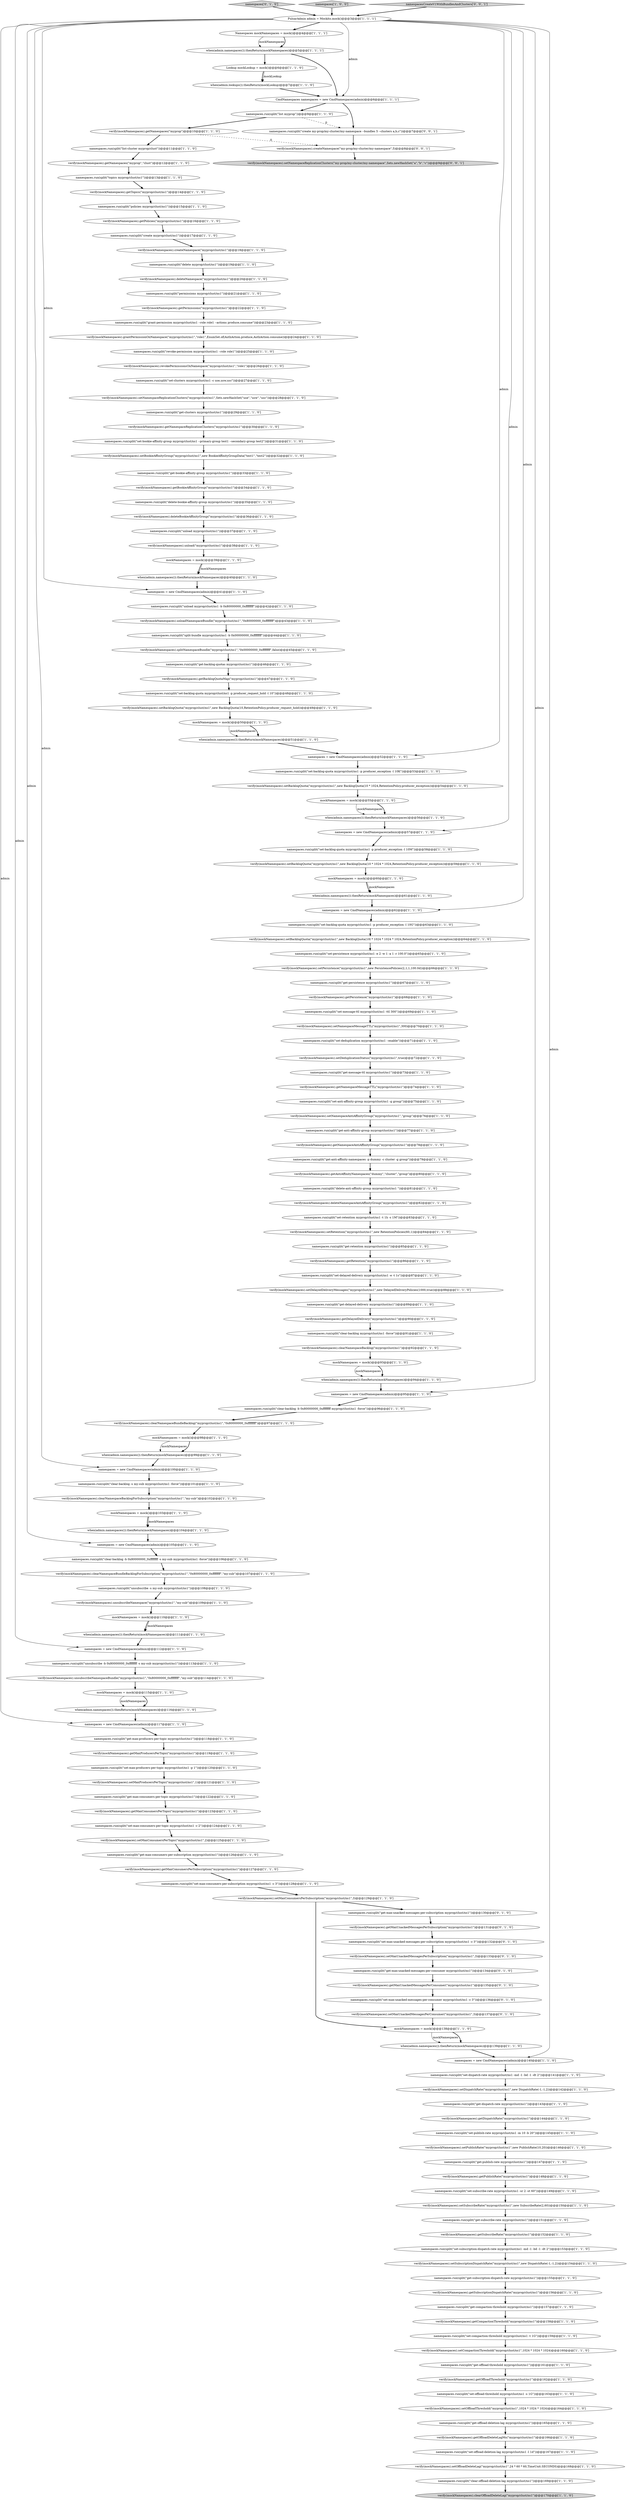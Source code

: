 digraph {
163 [style = filled, label = "namespaces.run(split(\"set-max-unacked-messages-per-subscription myprop/clust/ns1 -c 3\"))@@@132@@@['0', '1', '0']", fillcolor = white, shape = ellipse image = "AAA1AAABBB2BBB"];
0 [style = filled, label = "namespaces.run(split(\"list-cluster myprop/clust\"))@@@11@@@['1', '1', '0']", fillcolor = white, shape = ellipse image = "AAA0AAABBB1BBB"];
50 [style = filled, label = "namespaces.run(split(\"unload myprop/clust/ns1 -b 0x80000000_0xffffffff\"))@@@42@@@['1', '1', '0']", fillcolor = white, shape = ellipse image = "AAA0AAABBB1BBB"];
165 [style = filled, label = "namespaces['0', '1', '0']", fillcolor = lightgray, shape = diamond image = "AAA0AAABBB2BBB"];
173 [style = filled, label = "verify(mockNamespaces).createNamespace(\"my-prop/my-cluster/my-namespace\",5)@@@8@@@['0', '0', '1']", fillcolor = white, shape = ellipse image = "AAA0AAABBB3BBB"];
92 [style = filled, label = "verify(mockNamespaces).clearOffloadDeleteLag(\"myprop/clust/ns1\")@@@170@@@['1', '1', '0']", fillcolor = lightgray, shape = ellipse image = "AAA0AAABBB1BBB"];
9 [style = filled, label = "verify(mockNamespaces).unsubscribeNamespaceBundle(\"myprop/clust/ns1\",\"0x80000000_0xffffffff\",\"my-sub\")@@@114@@@['1', '1', '0']", fillcolor = white, shape = ellipse image = "AAA0AAABBB1BBB"];
27 [style = filled, label = "mockNamespaces = mock()@@@55@@@['1', '1', '0']", fillcolor = white, shape = ellipse image = "AAA0AAABBB1BBB"];
118 [style = filled, label = "verify(mockNamespaces).getSubscriptionDispatchRate(\"myprop/clust/ns1\")@@@156@@@['1', '1', '0']", fillcolor = white, shape = ellipse image = "AAA0AAABBB1BBB"];
21 [style = filled, label = "verify(mockNamespaces).getNamespaceReplicationClusters(\"myprop/clust/ns1\")@@@30@@@['1', '1', '0']", fillcolor = white, shape = ellipse image = "AAA0AAABBB1BBB"];
48 [style = filled, label = "namespaces.run(split(\"unsubscribe -s my-sub myprop/clust/ns1\"))@@@108@@@['1', '1', '0']", fillcolor = white, shape = ellipse image = "AAA0AAABBB1BBB"];
59 [style = filled, label = "verify(mockNamespaces).setNamespaceAntiAffinityGroup(\"myprop/clust/ns1\",\"group\")@@@76@@@['1', '1', '0']", fillcolor = white, shape = ellipse image = "AAA0AAABBB1BBB"];
70 [style = filled, label = "namespaces.run(split(\"delete myprop/clust/ns1\"))@@@19@@@['1', '1', '0']", fillcolor = white, shape = ellipse image = "AAA0AAABBB1BBB"];
152 [style = filled, label = "namespaces.run(split(\"set-persistence myprop/clust/ns1 -e 2 -w 1 -a 1 -r 100.0\"))@@@65@@@['1', '1', '0']", fillcolor = white, shape = ellipse image = "AAA0AAABBB1BBB"];
18 [style = filled, label = "namespaces.run(split(\"create myprop/clust/ns1\"))@@@17@@@['1', '1', '0']", fillcolor = white, shape = ellipse image = "AAA0AAABBB1BBB"];
5 [style = filled, label = "mockNamespaces = mock()@@@98@@@['1', '1', '0']", fillcolor = white, shape = ellipse image = "AAA0AAABBB1BBB"];
49 [style = filled, label = "namespaces.run(split(\"permissions myprop/clust/ns1\"))@@@21@@@['1', '1', '0']", fillcolor = white, shape = ellipse image = "AAA0AAABBB1BBB"];
145 [style = filled, label = "when(admin.lookups()).thenReturn(mockLookup)@@@7@@@['1', '1', '0']", fillcolor = white, shape = ellipse image = "AAA0AAABBB1BBB"];
13 [style = filled, label = "namespaces.run(split(\"set-retention myprop/clust/ns1 -t 1h -s 1M\"))@@@83@@@['1', '1', '0']", fillcolor = white, shape = ellipse image = "AAA0AAABBB1BBB"];
61 [style = filled, label = "verify(mockNamespaces).getDelayedDelivery(\"myprop/clust/ns1\")@@@90@@@['1', '1', '0']", fillcolor = white, shape = ellipse image = "AAA0AAABBB1BBB"];
123 [style = filled, label = "when(admin.namespaces()).thenReturn(mockNamespaces)@@@56@@@['1', '1', '0']", fillcolor = white, shape = ellipse image = "AAA0AAABBB1BBB"];
153 [style = filled, label = "verify(mockNamespaces).setDispatchRate(\"myprop/clust/ns1\",new DispatchRate(-1,-1,2))@@@142@@@['1', '1', '0']", fillcolor = white, shape = ellipse image = "AAA0AAABBB1BBB"];
138 [style = filled, label = "verify(mockNamespaces).getOffloadDeleteLagMs(\"myprop/clust/ns1\")@@@166@@@['1', '1', '0']", fillcolor = white, shape = ellipse image = "AAA0AAABBB1BBB"];
137 [style = filled, label = "verify(mockNamespaces).setSubscribeRate(\"myprop/clust/ns1\",new SubscribeRate(2,60))@@@150@@@['1', '1', '0']", fillcolor = white, shape = ellipse image = "AAA0AAABBB1BBB"];
78 [style = filled, label = "namespaces.run(split(\"get-retention myprop/clust/ns1\"))@@@85@@@['1', '1', '0']", fillcolor = white, shape = ellipse image = "AAA0AAABBB1BBB"];
51 [style = filled, label = "verify(mockNamespaces).setDelayedDeliveryMessages(\"myprop/clust/ns1\",new DelayedDeliveryPolicies(1000,true))@@@88@@@['1', '1', '0']", fillcolor = white, shape = ellipse image = "AAA0AAABBB1BBB"];
30 [style = filled, label = "mockNamespaces = mock()@@@115@@@['1', '1', '0']", fillcolor = white, shape = ellipse image = "AAA0AAABBB1BBB"];
76 [style = filled, label = "namespaces.run(split(\"clear-offload-deletion-lag myprop/clust/ns1\"))@@@169@@@['1', '1', '0']", fillcolor = white, shape = ellipse image = "AAA0AAABBB1BBB"];
63 [style = filled, label = "verify(mockNamespaces).setPublishRate(\"myprop/clust/ns1\",new PublishRate(10,20))@@@146@@@['1', '1', '0']", fillcolor = white, shape = ellipse image = "AAA0AAABBB1BBB"];
25 [style = filled, label = "verify(mockNamespaces).getAntiAffinityNamespaces(\"dummy\",\"cluster\",\"group\")@@@80@@@['1', '1', '0']", fillcolor = white, shape = ellipse image = "AAA0AAABBB1BBB"];
12 [style = filled, label = "verify(mockNamespaces).getNamespaces(\"myprop\",\"clust\")@@@12@@@['1', '1', '0']", fillcolor = white, shape = ellipse image = "AAA0AAABBB1BBB"];
34 [style = filled, label = "mockNamespaces = mock()@@@110@@@['1', '1', '0']", fillcolor = white, shape = ellipse image = "AAA0AAABBB1BBB"];
7 [style = filled, label = "mockNamespaces = mock()@@@60@@@['1', '1', '0']", fillcolor = white, shape = ellipse image = "AAA0AAABBB1BBB"];
167 [style = filled, label = "verify(mockNamespaces).setMaxUnackedMessagesPerConsumer(\"myprop/clust/ns1\",3)@@@137@@@['0', '1', '0']", fillcolor = white, shape = ellipse image = "AAA1AAABBB2BBB"];
38 [style = filled, label = "mockNamespaces = mock()@@@39@@@['1', '1', '0']", fillcolor = white, shape = ellipse image = "AAA0AAABBB1BBB"];
15 [style = filled, label = "namespaces.run(split(\"set-backlog-quota myprop/clust/ns1 -p producer_exception -l 10K\"))@@@53@@@['1', '1', '0']", fillcolor = white, shape = ellipse image = "AAA0AAABBB1BBB"];
40 [style = filled, label = "namespaces.run(split(\"set-compaction-threshold myprop/clust/ns1 -t 1G\"))@@@159@@@['1', '1', '0']", fillcolor = white, shape = ellipse image = "AAA0AAABBB1BBB"];
158 [style = filled, label = "namespaces.run(split(\"get-subscription-dispatch-rate myprop/clust/ns1\"))@@@155@@@['1', '1', '0']", fillcolor = white, shape = ellipse image = "AAA0AAABBB1BBB"];
121 [style = filled, label = "namespaces.run(split(\"grant-permission myprop/clust/ns1 --role role1 --actions produce,consume\"))@@@23@@@['1', '1', '0']", fillcolor = white, shape = ellipse image = "AAA0AAABBB1BBB"];
31 [style = filled, label = "verify(mockNamespaces).createNamespace(\"myprop/clust/ns1\")@@@18@@@['1', '1', '0']", fillcolor = white, shape = ellipse image = "AAA0AAABBB1BBB"];
132 [style = filled, label = "namespaces.run(split(\"get-compaction-threshold myprop/clust/ns1\"))@@@157@@@['1', '1', '0']", fillcolor = white, shape = ellipse image = "AAA0AAABBB1BBB"];
151 [style = filled, label = "namespaces.run(split(\"split-bundle myprop/clust/ns1 -b 0x00000000_0xffffffff\"))@@@44@@@['1', '1', '0']", fillcolor = white, shape = ellipse image = "AAA0AAABBB1BBB"];
94 [style = filled, label = "verify(mockNamespaces).grantPermissionOnNamespace(\"myprop/clust/ns1\",\"role1\",EnumSet.of(AuthAction.produce,AuthAction.consume))@@@24@@@['1', '1', '0']", fillcolor = white, shape = ellipse image = "AAA0AAABBB1BBB"];
111 [style = filled, label = "namespaces.run(split(\"get-clusters myprop/clust/ns1\"))@@@29@@@['1', '1', '0']", fillcolor = white, shape = ellipse image = "AAA0AAABBB1BBB"];
88 [style = filled, label = "namespaces.run(split(\"revoke-permission myprop/clust/ns1 --role role1\"))@@@25@@@['1', '1', '0']", fillcolor = white, shape = ellipse image = "AAA0AAABBB1BBB"];
55 [style = filled, label = "namespaces = new CmdNamespaces(admin)@@@100@@@['1', '1', '0']", fillcolor = white, shape = ellipse image = "AAA0AAABBB1BBB"];
65 [style = filled, label = "namespaces = new CmdNamespaces(admin)@@@117@@@['1', '1', '0']", fillcolor = white, shape = ellipse image = "AAA0AAABBB1BBB"];
89 [style = filled, label = "verify(mockNamespaces).setMaxProducersPerTopic(\"myprop/clust/ns1\",1)@@@121@@@['1', '1', '0']", fillcolor = white, shape = ellipse image = "AAA0AAABBB1BBB"];
160 [style = filled, label = "verify(mockNamespaces).getNamespaces(\"myprop\")@@@10@@@['1', '1', '0']", fillcolor = white, shape = ellipse image = "AAA0AAABBB1BBB"];
36 [style = filled, label = "mockNamespaces = mock()@@@50@@@['1', '1', '0']", fillcolor = white, shape = ellipse image = "AAA0AAABBB1BBB"];
68 [style = filled, label = "verify(mockNamespaces).clearNamespaceBacklogForSubscription(\"myprop/clust/ns1\",\"my-sub\")@@@102@@@['1', '1', '0']", fillcolor = white, shape = ellipse image = "AAA0AAABBB1BBB"];
3 [style = filled, label = "namespaces.run(split(\"set-max-consumers-per-topic myprop/clust/ns1 -c 2\"))@@@124@@@['1', '1', '0']", fillcolor = white, shape = ellipse image = "AAA0AAABBB1BBB"];
110 [style = filled, label = "namespaces.run(split(\"get-subscribe-rate myprop/clust/ns1\"))@@@151@@@['1', '1', '0']", fillcolor = white, shape = ellipse image = "AAA0AAABBB1BBB"];
42 [style = filled, label = "PulsarAdmin admin = Mockito.mock()@@@3@@@['1', '1', '1']", fillcolor = white, shape = ellipse image = "AAA0AAABBB1BBB"];
47 [style = filled, label = "namespaces.run(split(\"get-delayed-delivery myprop/clust/ns1\"))@@@89@@@['1', '1', '0']", fillcolor = white, shape = ellipse image = "AAA0AAABBB1BBB"];
82 [style = filled, label = "verify(mockNamespaces).setBacklogQuota(\"myprop/clust/ns1\",new BacklogQuota(10 * 1024 * 1024,RetentionPolicy.producer_exception))@@@59@@@['1', '1', '0']", fillcolor = white, shape = ellipse image = "AAA0AAABBB1BBB"];
135 [style = filled, label = "namespaces.run(split(\"get-max-producers-per-topic myprop/clust/ns1\"))@@@118@@@['1', '1', '0']", fillcolor = white, shape = ellipse image = "AAA0AAABBB1BBB"];
14 [style = filled, label = "namespaces.run(split(\"set-delayed-delivery myprop/clust/ns1 -e -t 1s\"))@@@87@@@['1', '1', '0']", fillcolor = white, shape = ellipse image = "AAA0AAABBB1BBB"];
98 [style = filled, label = "verify(mockNamespaces).clearNamespaceBacklog(\"myprop/clust/ns1\")@@@92@@@['1', '1', '0']", fillcolor = white, shape = ellipse image = "AAA0AAABBB1BBB"];
112 [style = filled, label = "namespaces.run(split(\"set-subscription-dispatch-rate myprop/clust/ns1 -md -1 -bd -1 -dt 2\"))@@@153@@@['1', '1', '0']", fillcolor = white, shape = ellipse image = "AAA0AAABBB1BBB"];
97 [style = filled, label = "verify(mockNamespaces).setMaxConsumersPerSubscription(\"myprop/clust/ns1\",3)@@@129@@@['1', '1', '0']", fillcolor = white, shape = ellipse image = "AAA0AAABBB1BBB"];
20 [style = filled, label = "when(admin.namespaces()).thenReturn(mockNamespaces)@@@116@@@['1', '1', '0']", fillcolor = white, shape = ellipse image = "AAA0AAABBB1BBB"];
57 [style = filled, label = "verify(mockNamespaces).getNamespaceMessageTTL(\"myprop/clust/ns1\")@@@74@@@['1', '1', '0']", fillcolor = white, shape = ellipse image = "AAA0AAABBB1BBB"];
105 [style = filled, label = "when(admin.namespaces()).thenReturn(mockNamespaces)@@@104@@@['1', '1', '0']", fillcolor = white, shape = ellipse image = "AAA0AAABBB1BBB"];
171 [style = filled, label = "namespaces.run(split(\"create my-prop/my-cluster/my-namespace --bundles 5 --clusters a,b,c\"))@@@7@@@['0', '0', '1']", fillcolor = white, shape = ellipse image = "AAA0AAABBB3BBB"];
46 [style = filled, label = "mockNamespaces = mock()@@@103@@@['1', '1', '0']", fillcolor = white, shape = ellipse image = "AAA0AAABBB1BBB"];
125 [style = filled, label = "mockNamespaces = mock()@@@138@@@['1', '1', '0']", fillcolor = white, shape = ellipse image = "AAA0AAABBB1BBB"];
103 [style = filled, label = "namespaces = new CmdNamespaces(admin)@@@95@@@['1', '1', '0']", fillcolor = white, shape = ellipse image = "AAA0AAABBB1BBB"];
139 [style = filled, label = "namespaces.run(split(\"get-publish-rate myprop/clust/ns1\"))@@@147@@@['1', '1', '0']", fillcolor = white, shape = ellipse image = "AAA0AAABBB1BBB"];
96 [style = filled, label = "verify(mockNamespaces).setOffloadThreshold(\"myprop/clust/ns1\",1024 * 1024 * 1024)@@@164@@@['1', '1', '0']", fillcolor = white, shape = ellipse image = "AAA0AAABBB1BBB"];
104 [style = filled, label = "verify(mockNamespaces).getPublishRate(\"myprop/clust/ns1\")@@@148@@@['1', '1', '0']", fillcolor = white, shape = ellipse image = "AAA0AAABBB1BBB"];
127 [style = filled, label = "CmdNamespaces namespaces = new CmdNamespaces(admin)@@@6@@@['1', '1', '1']", fillcolor = white, shape = ellipse image = "AAA0AAABBB1BBB"];
164 [style = filled, label = "verify(mockNamespaces).getMaxUnackedMessagesPerSubscription(\"myprop/clust/ns1\")@@@131@@@['0', '1', '0']", fillcolor = white, shape = ellipse image = "AAA1AAABBB2BBB"];
17 [style = filled, label = "namespaces.run(split(\"get-dispatch-rate myprop/clust/ns1\"))@@@143@@@['1', '1', '0']", fillcolor = white, shape = ellipse image = "AAA0AAABBB1BBB"];
19 [style = filled, label = "Lookup mockLookup = mock()@@@6@@@['1', '1', '0']", fillcolor = white, shape = ellipse image = "AAA0AAABBB1BBB"];
84 [style = filled, label = "namespaces.run(split(\"set-backlog-quota myprop/clust/ns1 -p producer_exception -l 10G\"))@@@63@@@['1', '1', '0']", fillcolor = white, shape = ellipse image = "AAA0AAABBB1BBB"];
86 [style = filled, label = "when(admin.namespaces()).thenReturn(mockNamespaces)@@@94@@@['1', '1', '0']", fillcolor = white, shape = ellipse image = "AAA0AAABBB1BBB"];
106 [style = filled, label = "verify(mockNamespaces).getNamespaceAntiAffinityGroup(\"myprop/clust/ns1\")@@@78@@@['1', '1', '0']", fillcolor = white, shape = ellipse image = "AAA0AAABBB1BBB"];
113 [style = filled, label = "namespaces.run(split(\"get-persistence myprop/clust/ns1\"))@@@67@@@['1', '1', '0']", fillcolor = white, shape = ellipse image = "AAA0AAABBB1BBB"];
87 [style = filled, label = "namespaces.run(split(\"get-bookie-affinity-group myprop/clust/ns1\"))@@@33@@@['1', '1', '0']", fillcolor = white, shape = ellipse image = "AAA0AAABBB1BBB"];
119 [style = filled, label = "namespaces.run(split(\"get-message-ttl myprop/clust/ns1\"))@@@73@@@['1', '1', '0']", fillcolor = white, shape = ellipse image = "AAA0AAABBB1BBB"];
69 [style = filled, label = "namespaces.run(split(\"set-max-producers-per-topic myprop/clust/ns1 -p 1\"))@@@120@@@['1', '1', '0']", fillcolor = white, shape = ellipse image = "AAA0AAABBB1BBB"];
85 [style = filled, label = "namespaces.run(split(\"set-offload-threshold myprop/clust/ns1 -s 1G\"))@@@163@@@['1', '1', '0']", fillcolor = white, shape = ellipse image = "AAA0AAABBB1BBB"];
52 [style = filled, label = "namespaces = new CmdNamespaces(admin)@@@52@@@['1', '1', '0']", fillcolor = white, shape = ellipse image = "AAA0AAABBB1BBB"];
53 [style = filled, label = "verify(mockNamespaces).deleteNamespaceAntiAffinityGroup(\"myprop/clust/ns1\")@@@82@@@['1', '1', '0']", fillcolor = white, shape = ellipse image = "AAA0AAABBB1BBB"];
64 [style = filled, label = "verify(mockNamespaces).getTopics(\"myprop/clust/ns1\")@@@14@@@['1', '1', '0']", fillcolor = white, shape = ellipse image = "AAA0AAABBB1BBB"];
74 [style = filled, label = "verify(mockNamespaces).getBookieAffinityGroup(\"myprop/clust/ns1\")@@@34@@@['1', '1', '0']", fillcolor = white, shape = ellipse image = "AAA0AAABBB1BBB"];
79 [style = filled, label = "namespaces = new CmdNamespaces(admin)@@@62@@@['1', '1', '0']", fillcolor = white, shape = ellipse image = "AAA0AAABBB1BBB"];
39 [style = filled, label = "verify(mockNamespaces).clearNamespaceBundleBacklogForSubscription(\"myprop/clust/ns1\",\"0x80000000_0xffffffff\",\"my-sub\")@@@107@@@['1', '1', '0']", fillcolor = white, shape = ellipse image = "AAA0AAABBB1BBB"];
77 [style = filled, label = "namespaces['1', '0', '0']", fillcolor = lightgray, shape = diamond image = "AAA0AAABBB1BBB"];
2 [style = filled, label = "namespaces.run(split(\"set-deduplication myprop/clust/ns1 --enable\"))@@@71@@@['1', '1', '0']", fillcolor = white, shape = ellipse image = "AAA0AAABBB1BBB"];
133 [style = filled, label = "namespaces = new CmdNamespaces(admin)@@@105@@@['1', '1', '0']", fillcolor = white, shape = ellipse image = "AAA0AAABBB1BBB"];
67 [style = filled, label = "namespaces.run(split(\"get-backlog-quotas myprop/clust/ns1\"))@@@46@@@['1', '1', '0']", fillcolor = white, shape = ellipse image = "AAA0AAABBB1BBB"];
109 [style = filled, label = "namespaces.run(split(\"unload myprop/clust/ns1\"))@@@37@@@['1', '1', '0']", fillcolor = white, shape = ellipse image = "AAA0AAABBB1BBB"];
156 [style = filled, label = "verify(mockNamespaces).setDeduplicationStatus(\"myprop/clust/ns1\",true)@@@72@@@['1', '1', '0']", fillcolor = white, shape = ellipse image = "AAA0AAABBB1BBB"];
136 [style = filled, label = "namespaces.run(split(\"clear-backlog -b 0x80000000_0xffffffff -s my-sub myprop/clust/ns1 -force\"))@@@106@@@['1', '1', '0']", fillcolor = white, shape = ellipse image = "AAA0AAABBB1BBB"];
91 [style = filled, label = "verify(mockNamespaces).unsubscribeNamespace(\"myprop/clust/ns1\",\"my-sub\")@@@109@@@['1', '1', '0']", fillcolor = white, shape = ellipse image = "AAA0AAABBB1BBB"];
75 [style = filled, label = "mockNamespaces = mock()@@@93@@@['1', '1', '0']", fillcolor = white, shape = ellipse image = "AAA0AAABBB1BBB"];
83 [style = filled, label = "when(admin.namespaces()).thenReturn(mockNamespaces)@@@40@@@['1', '1', '0']", fillcolor = white, shape = ellipse image = "AAA0AAABBB1BBB"];
23 [style = filled, label = "when(admin.namespaces()).thenReturn(mockNamespaces)@@@111@@@['1', '1', '0']", fillcolor = white, shape = ellipse image = "AAA0AAABBB1BBB"];
16 [style = filled, label = "verify(mockNamespaces).getPersistence(\"myprop/clust/ns1\")@@@68@@@['1', '1', '0']", fillcolor = white, shape = ellipse image = "AAA0AAABBB1BBB"];
124 [style = filled, label = "namespaces.run(split(\"get-max-consumers-per-topic myprop/clust/ns1\"))@@@122@@@['1', '1', '0']", fillcolor = white, shape = ellipse image = "AAA0AAABBB1BBB"];
157 [style = filled, label = "verify(mockNamespaces).getRetention(\"myprop/clust/ns1\")@@@86@@@['1', '1', '0']", fillcolor = white, shape = ellipse image = "AAA0AAABBB1BBB"];
130 [style = filled, label = "verify(mockNamespaces).getMaxConsumersPerSubscription(\"myprop/clust/ns1\")@@@127@@@['1', '1', '0']", fillcolor = white, shape = ellipse image = "AAA0AAABBB1BBB"];
93 [style = filled, label = "verify(mockNamespaces).setRetention(\"myprop/clust/ns1\",new RetentionPolicies(60,1))@@@84@@@['1', '1', '0']", fillcolor = white, shape = ellipse image = "AAA0AAABBB1BBB"];
148 [style = filled, label = "namespaces.run(split(\"unsubscribe -b 0x80000000_0xffffffff -s my-sub myprop/clust/ns1\"))@@@113@@@['1', '1', '0']", fillcolor = white, shape = ellipse image = "AAA0AAABBB1BBB"];
32 [style = filled, label = "when(admin.namespaces()).thenReturn(mockNamespaces)@@@139@@@['1', '1', '0']", fillcolor = white, shape = ellipse image = "AAA0AAABBB1BBB"];
99 [style = filled, label = "verify(mockNamespaces).setCompactionThreshold(\"myprop/clust/ns1\",1024 * 1024 * 1024)@@@160@@@['1', '1', '0']", fillcolor = white, shape = ellipse image = "AAA0AAABBB1BBB"];
37 [style = filled, label = "namespaces.run(split(\"set-anti-affinity-group myprop/clust/ns1 -g group\"))@@@75@@@['1', '1', '0']", fillcolor = white, shape = ellipse image = "AAA0AAABBB1BBB"];
29 [style = filled, label = "verify(mockNamespaces).getCompactionThreshold(\"myprop/clust/ns1\")@@@158@@@['1', '1', '0']", fillcolor = white, shape = ellipse image = "AAA0AAABBB1BBB"];
115 [style = filled, label = "namespaces.run(split(\"delete-bookie-affinity-group myprop/clust/ns1\"))@@@35@@@['1', '1', '0']", fillcolor = white, shape = ellipse image = "AAA0AAABBB1BBB"];
80 [style = filled, label = "when(admin.namespaces()).thenReturn(mockNamespaces)@@@61@@@['1', '1', '0']", fillcolor = white, shape = ellipse image = "AAA0AAABBB1BBB"];
102 [style = filled, label = "namespaces.run(split(\"set-bookie-affinity-group myprop/clust/ns1 --primary-group test1 --secondary-group test2\"))@@@31@@@['1', '1', '0']", fillcolor = white, shape = ellipse image = "AAA0AAABBB1BBB"];
146 [style = filled, label = "namespaces.run(split(\"set-backlog-quota myprop/clust/ns1 -p producer_request_hold -l 10\"))@@@48@@@['1', '1', '0']", fillcolor = white, shape = ellipse image = "AAA0AAABBB1BBB"];
54 [style = filled, label = "when(admin.namespaces()).thenReturn(mockNamespaces)@@@5@@@['1', '1', '1']", fillcolor = white, shape = ellipse image = "AAA0AAABBB1BBB"];
116 [style = filled, label = "verify(mockNamespaces).deleteBookieAffinityGroup(\"myprop/clust/ns1\")@@@36@@@['1', '1', '0']", fillcolor = white, shape = ellipse image = "AAA0AAABBB1BBB"];
56 [style = filled, label = "verify(mockNamespaces).setBacklogQuota(\"myprop/clust/ns1\",new BacklogQuota(10,RetentionPolicy.producer_request_hold))@@@49@@@['1', '1', '0']", fillcolor = white, shape = ellipse image = "AAA0AAABBB1BBB"];
129 [style = filled, label = "namespaces.run(split(\"clear-backlog -s my-sub myprop/clust/ns1 -force\"))@@@101@@@['1', '1', '0']", fillcolor = white, shape = ellipse image = "AAA0AAABBB1BBB"];
143 [style = filled, label = "verify(mockNamespaces).setNamespaceReplicationClusters(\"myprop/clust/ns1\",Sets.newHashSet(\"use\",\"usw\",\"usc\"))@@@28@@@['1', '1', '0']", fillcolor = white, shape = ellipse image = "AAA0AAABBB1BBB"];
126 [style = filled, label = "Namespaces mockNamespaces = mock()@@@4@@@['1', '1', '1']", fillcolor = white, shape = ellipse image = "AAA0AAABBB1BBB"];
128 [style = filled, label = "namespaces.run(split(\"clear-backlog myprop/clust/ns1 -force\"))@@@91@@@['1', '1', '0']", fillcolor = white, shape = ellipse image = "AAA0AAABBB1BBB"];
172 [style = filled, label = "namespacesCreateV1WithBundlesAndClusters['0', '0', '1']", fillcolor = lightgray, shape = diamond image = "AAA0AAABBB3BBB"];
33 [style = filled, label = "namespaces = new CmdNamespaces(admin)@@@140@@@['1', '1', '0']", fillcolor = white, shape = ellipse image = "AAA0AAABBB1BBB"];
131 [style = filled, label = "namespaces.run(split(\"get-anti-affinity-group myprop/clust/ns1\"))@@@77@@@['1', '1', '0']", fillcolor = white, shape = ellipse image = "AAA0AAABBB1BBB"];
142 [style = filled, label = "namespaces.run(split(\"policies myprop/clust/ns1\"))@@@15@@@['1', '1', '0']", fillcolor = white, shape = ellipse image = "AAA0AAABBB1BBB"];
162 [style = filled, label = "verify(mockNamespaces).getMaxUnackedMessagesPerConsumer(\"myprop/clust/ns1\")@@@135@@@['0', '1', '0']", fillcolor = white, shape = ellipse image = "AAA1AAABBB2BBB"];
166 [style = filled, label = "verify(mockNamespaces).setMaxUnackedMessagesPerSubscription(\"myprop/clust/ns1\",3)@@@133@@@['0', '1', '0']", fillcolor = white, shape = ellipse image = "AAA1AAABBB2BBB"];
22 [style = filled, label = "verify(mockNamespaces).getDispatchRate(\"myprop/clust/ns1\")@@@144@@@['1', '1', '0']", fillcolor = white, shape = ellipse image = "AAA0AAABBB1BBB"];
41 [style = filled, label = "verify(mockNamespaces).setPersistence(\"myprop/clust/ns1\",new PersistencePolicies(2,1,1,100.0d))@@@66@@@['1', '1', '0']", fillcolor = white, shape = ellipse image = "AAA0AAABBB1BBB"];
1 [style = filled, label = "verify(mockNamespaces).getSubscribeRate(\"myprop/clust/ns1\")@@@152@@@['1', '1', '0']", fillcolor = white, shape = ellipse image = "AAA0AAABBB1BBB"];
107 [style = filled, label = "verify(mockNamespaces).getPermissions(\"myprop/clust/ns1\")@@@22@@@['1', '1', '0']", fillcolor = white, shape = ellipse image = "AAA0AAABBB1BBB"];
11 [style = filled, label = "namespaces.run(split(\"set-subscribe-rate myprop/clust/ns1 -sr 2 -st 60\"))@@@149@@@['1', '1', '0']", fillcolor = white, shape = ellipse image = "AAA0AAABBB1BBB"];
81 [style = filled, label = "verify(mockNamespaces).getOffloadThreshold(\"myprop/clust/ns1\")@@@162@@@['1', '1', '0']", fillcolor = white, shape = ellipse image = "AAA0AAABBB1BBB"];
150 [style = filled, label = "verify(mockNamespaces).unloadNamespaceBundle(\"myprop/clust/ns1\",\"0x80000000_0xffffffff\")@@@43@@@['1', '1', '0']", fillcolor = white, shape = ellipse image = "AAA0AAABBB1BBB"];
35 [style = filled, label = "namespaces.run(split(\"list myprop\"))@@@9@@@['1', '1', '0']", fillcolor = white, shape = ellipse image = "AAA0AAABBB1BBB"];
141 [style = filled, label = "namespaces.run(split(\"set-clusters myprop/clust/ns1 -c use,usw,usc\"))@@@27@@@['1', '1', '0']", fillcolor = white, shape = ellipse image = "AAA0AAABBB1BBB"];
170 [style = filled, label = "verify(mockNamespaces).setNamespaceReplicationClusters(\"my-prop/my-cluster/my-namespace\",Sets.newHashSet(\"a\",\"b\",\"c\"))@@@9@@@['0', '0', '1']", fillcolor = lightgray, shape = ellipse image = "AAA0AAABBB3BBB"];
95 [style = filled, label = "when(admin.namespaces()).thenReturn(mockNamespaces)@@@99@@@['1', '1', '0']", fillcolor = white, shape = ellipse image = "AAA0AAABBB1BBB"];
114 [style = filled, label = "verify(mockNamespaces).revokePermissionsOnNamespace(\"myprop/clust/ns1\",\"role1\")@@@26@@@['1', '1', '0']", fillcolor = white, shape = ellipse image = "AAA0AAABBB1BBB"];
71 [style = filled, label = "namespaces.run(split(\"set-max-consumers-per-subscription myprop/clust/ns1 -c 3\"))@@@128@@@['1', '1', '0']", fillcolor = white, shape = ellipse image = "AAA0AAABBB1BBB"];
161 [style = filled, label = "namespaces.run(split(\"get-max-unacked-messages-per-consumer myprop/clust/ns1\"))@@@134@@@['0', '1', '0']", fillcolor = white, shape = ellipse image = "AAA1AAABBB2BBB"];
155 [style = filled, label = "namespaces.run(split(\"set-offload-deletion-lag myprop/clust/ns1 -l 1d\"))@@@167@@@['1', '1', '0']", fillcolor = white, shape = ellipse image = "AAA0AAABBB1BBB"];
90 [style = filled, label = "namespaces = new CmdNamespaces(admin)@@@57@@@['1', '1', '0']", fillcolor = white, shape = ellipse image = "AAA0AAABBB1BBB"];
58 [style = filled, label = "namespaces.run(split(\"get-max-consumers-per-subscription myprop/clust/ns1\"))@@@126@@@['1', '1', '0']", fillcolor = white, shape = ellipse image = "AAA0AAABBB1BBB"];
140 [style = filled, label = "namespaces = new CmdNamespaces(admin)@@@41@@@['1', '1', '0']", fillcolor = white, shape = ellipse image = "AAA0AAABBB1BBB"];
159 [style = filled, label = "namespaces.run(split(\"get-offload-threshold myprop/clust/ns1\"))@@@161@@@['1', '1', '0']", fillcolor = white, shape = ellipse image = "AAA0AAABBB1BBB"];
66 [style = filled, label = "verify(mockNamespaces).setOffloadDeleteLag(\"myprop/clust/ns1\",24 * 60 * 60,TimeUnit.SECONDS)@@@168@@@['1', '1', '0']", fillcolor = white, shape = ellipse image = "AAA0AAABBB1BBB"];
134 [style = filled, label = "verify(mockNamespaces).setBookieAffinityGroup(\"myprop/clust/ns1\",new BookieAffinityGroupData(\"test1\",\"test2\"))@@@32@@@['1', '1', '0']", fillcolor = white, shape = ellipse image = "AAA0AAABBB1BBB"];
149 [style = filled, label = "verify(mockNamespaces).setBacklogQuota(\"myprop/clust/ns1\",new BacklogQuota(10l * 1024 * 1024 * 1024,RetentionPolicy.producer_exception))@@@64@@@['1', '1', '0']", fillcolor = white, shape = ellipse image = "AAA0AAABBB1BBB"];
6 [style = filled, label = "verify(mockNamespaces).unload(\"myprop/clust/ns1\")@@@38@@@['1', '1', '0']", fillcolor = white, shape = ellipse image = "AAA0AAABBB1BBB"];
45 [style = filled, label = "verify(mockNamespaces).getMaxConsumersPerTopic(\"myprop/clust/ns1\")@@@123@@@['1', '1', '0']", fillcolor = white, shape = ellipse image = "AAA0AAABBB1BBB"];
72 [style = filled, label = "namespaces.run(split(\"set-publish-rate myprop/clust/ns1 -m 10 -b 20\"))@@@145@@@['1', '1', '0']", fillcolor = white, shape = ellipse image = "AAA0AAABBB1BBB"];
4 [style = filled, label = "verify(mockNamespaces).clearNamespaceBundleBacklog(\"myprop/clust/ns1\",\"0x80000000_0xffffffff\")@@@97@@@['1', '1', '0']", fillcolor = white, shape = ellipse image = "AAA0AAABBB1BBB"];
100 [style = filled, label = "namespaces.run(split(\"get-offload-deletion-lag myprop/clust/ns1\"))@@@165@@@['1', '1', '0']", fillcolor = white, shape = ellipse image = "AAA0AAABBB1BBB"];
168 [style = filled, label = "namespaces.run(split(\"get-max-unacked-messages-per-subscription myprop/clust/ns1\"))@@@130@@@['0', '1', '0']", fillcolor = white, shape = ellipse image = "AAA1AAABBB2BBB"];
120 [style = filled, label = "namespaces.run(split(\"topics myprop/clust/ns1\"))@@@13@@@['1', '1', '0']", fillcolor = white, shape = ellipse image = "AAA0AAABBB1BBB"];
28 [style = filled, label = "verify(mockNamespaces).splitNamespaceBundle(\"myprop/clust/ns1\",\"0x00000000_0xffffffff\",false)@@@45@@@['1', '1', '0']", fillcolor = white, shape = ellipse image = "AAA0AAABBB1BBB"];
144 [style = filled, label = "namespaces.run(split(\"set-backlog-quota myprop/clust/ns1 -p producer_exception -l 10M\"))@@@58@@@['1', '1', '0']", fillcolor = white, shape = ellipse image = "AAA0AAABBB1BBB"];
122 [style = filled, label = "namespaces = new CmdNamespaces(admin)@@@112@@@['1', '1', '0']", fillcolor = white, shape = ellipse image = "AAA0AAABBB1BBB"];
60 [style = filled, label = "namespaces.run(split(\"set-dispatch-rate myprop/clust/ns1 -md -1 -bd -1 -dt 2\"))@@@141@@@['1', '1', '0']", fillcolor = white, shape = ellipse image = "AAA0AAABBB1BBB"];
8 [style = filled, label = "namespaces.run(split(\"get-anti-affinity-namespaces -p dummy -c cluster -g group\"))@@@79@@@['1', '1', '0']", fillcolor = white, shape = ellipse image = "AAA0AAABBB1BBB"];
101 [style = filled, label = "verify(mockNamespaces).setSubscriptionDispatchRate(\"myprop/clust/ns1\",new DispatchRate(-1,-1,2))@@@154@@@['1', '1', '0']", fillcolor = white, shape = ellipse image = "AAA0AAABBB1BBB"];
147 [style = filled, label = "verify(mockNamespaces).setBacklogQuota(\"myprop/clust/ns1\",new BacklogQuota(10 * 1024,RetentionPolicy.producer_exception))@@@54@@@['1', '1', '0']", fillcolor = white, shape = ellipse image = "AAA0AAABBB1BBB"];
169 [style = filled, label = "namespaces.run(split(\"set-max-unacked-messages-per-consumer myprop/clust/ns1 -c 3\"))@@@136@@@['0', '1', '0']", fillcolor = white, shape = ellipse image = "AAA1AAABBB2BBB"];
73 [style = filled, label = "verify(mockNamespaces).setMaxConsumersPerTopic(\"myprop/clust/ns1\",2)@@@125@@@['1', '1', '0']", fillcolor = white, shape = ellipse image = "AAA0AAABBB1BBB"];
154 [style = filled, label = "namespaces.run(split(\"set-message-ttl myprop/clust/ns1 -ttl 300\"))@@@69@@@['1', '1', '0']", fillcolor = white, shape = ellipse image = "AAA0AAABBB1BBB"];
117 [style = filled, label = "verify(mockNamespaces).getPolicies(\"myprop/clust/ns1\")@@@16@@@['1', '1', '0']", fillcolor = white, shape = ellipse image = "AAA0AAABBB1BBB"];
10 [style = filled, label = "verify(mockNamespaces).getMaxProducersPerTopic(\"myprop/clust/ns1\")@@@119@@@['1', '1', '0']", fillcolor = white, shape = ellipse image = "AAA0AAABBB1BBB"];
44 [style = filled, label = "when(admin.namespaces()).thenReturn(mockNamespaces)@@@51@@@['1', '1', '0']", fillcolor = white, shape = ellipse image = "AAA0AAABBB1BBB"];
108 [style = filled, label = "namespaces.run(split(\"clear-backlog -b 0x80000000_0xffffffff myprop/clust/ns1 -force\"))@@@96@@@['1', '1', '0']", fillcolor = white, shape = ellipse image = "AAA0AAABBB1BBB"];
43 [style = filled, label = "verify(mockNamespaces).deleteNamespace(\"myprop/clust/ns1\")@@@20@@@['1', '1', '0']", fillcolor = white, shape = ellipse image = "AAA0AAABBB1BBB"];
24 [style = filled, label = "verify(mockNamespaces).setNamespaceMessageTTL(\"myprop/clust/ns1\",300)@@@70@@@['1', '1', '0']", fillcolor = white, shape = ellipse image = "AAA0AAABBB1BBB"];
26 [style = filled, label = "verify(mockNamespaces).getBacklogQuotaMap(\"myprop/clust/ns1\")@@@47@@@['1', '1', '0']", fillcolor = white, shape = ellipse image = "AAA0AAABBB1BBB"];
62 [style = filled, label = "namespaces.run(split(\"delete-anti-affinity-group myprop/clust/ns1 \"))@@@81@@@['1', '1', '0']", fillcolor = white, shape = ellipse image = "AAA0AAABBB1BBB"];
123->90 [style = bold, label=""];
80->79 [style = bold, label=""];
96->100 [style = bold, label=""];
88->114 [style = bold, label=""];
7->80 [style = bold, label=""];
99->159 [style = bold, label=""];
93->78 [style = bold, label=""];
157->14 [style = bold, label=""];
116->109 [style = bold, label=""];
34->23 [style = bold, label=""];
56->36 [style = bold, label=""];
16->154 [style = bold, label=""];
62->53 [style = bold, label=""];
20->65 [style = bold, label=""];
125->32 [style = solid, label="mockNamespaces"];
115->116 [style = bold, label=""];
9->30 [style = bold, label=""];
75->86 [style = bold, label=""];
65->135 [style = bold, label=""];
101->158 [style = bold, label=""];
21->102 [style = bold, label=""];
5->95 [style = solid, label="mockNamespaces"];
132->29 [style = bold, label=""];
95->55 [style = bold, label=""];
103->108 [style = bold, label=""];
126->54 [style = solid, label="mockNamespaces"];
53->13 [style = bold, label=""];
66->76 [style = bold, label=""];
13->93 [style = bold, label=""];
8->25 [style = bold, label=""];
26->146 [style = bold, label=""];
91->34 [style = bold, label=""];
139->104 [style = bold, label=""];
167->125 [style = bold, label=""];
42->126 [style = bold, label=""];
68->46 [style = bold, label=""];
133->136 [style = bold, label=""];
161->162 [style = bold, label=""];
27->123 [style = solid, label="mockNamespaces"];
112->101 [style = bold, label=""];
126->54 [style = bold, label=""];
109->6 [style = bold, label=""];
128->98 [style = bold, label=""];
17->22 [style = bold, label=""];
34->23 [style = solid, label="mockNamespaces"];
134->87 [style = bold, label=""];
158->118 [style = bold, label=""];
152->41 [style = bold, label=""];
87->74 [style = bold, label=""];
73->58 [style = bold, label=""];
122->148 [style = bold, label=""];
160->173 [style = dashed, label="0"];
120->64 [style = bold, label=""];
46->105 [style = bold, label=""];
94->88 [style = bold, label=""];
38->83 [style = solid, label="mockNamespaces"];
57->37 [style = bold, label=""];
24->2 [style = bold, label=""];
136->39 [style = bold, label=""];
113->16 [style = bold, label=""];
114->141 [style = bold, label=""];
27->123 [style = bold, label=""];
166->161 [style = bold, label=""];
105->133 [style = bold, label=""];
145->127 [style = bold, label=""];
6->38 [style = bold, label=""];
86->103 [style = bold, label=""];
131->106 [style = bold, label=""];
15->147 [style = bold, label=""];
42->140 [style = solid, label="admin"];
61->128 [style = bold, label=""];
172->42 [style = bold, label=""];
135->10 [style = bold, label=""];
3->73 [style = bold, label=""];
46->105 [style = solid, label="mockNamespaces"];
79->84 [style = bold, label=""];
118->132 [style = bold, label=""];
156->119 [style = bold, label=""];
140->50 [style = bold, label=""];
67->26 [style = bold, label=""];
59->131 [style = bold, label=""];
169->167 [style = bold, label=""];
42->65 [style = solid, label="admin"];
0->12 [style = bold, label=""];
144->82 [style = bold, label=""];
124->45 [style = bold, label=""];
119->57 [style = bold, label=""];
100->138 [style = bold, label=""];
168->164 [style = bold, label=""];
18->31 [style = bold, label=""];
28->67 [style = bold, label=""];
130->71 [style = bold, label=""];
2->156 [style = bold, label=""];
146->56 [style = bold, label=""];
147->27 [style = bold, label=""];
32->33 [style = bold, label=""];
19->145 [style = solid, label="mockLookup"];
148->9 [style = bold, label=""];
81->85 [style = bold, label=""];
33->60 [style = bold, label=""];
44->52 [style = bold, label=""];
42->122 [style = solid, label="admin"];
42->52 [style = solid, label="admin"];
74->115 [style = bold, label=""];
102->134 [style = bold, label=""];
89->124 [style = bold, label=""];
54->19 [style = bold, label=""];
43->49 [style = bold, label=""];
36->44 [style = solid, label="mockNamespaces"];
84->149 [style = bold, label=""];
11->137 [style = bold, label=""];
143->111 [style = bold, label=""];
76->92 [style = bold, label=""];
39->48 [style = bold, label=""];
97->168 [style = bold, label=""];
154->24 [style = bold, label=""];
149->152 [style = bold, label=""];
69->89 [style = bold, label=""];
31->70 [style = bold, label=""];
165->42 [style = bold, label=""];
7->80 [style = solid, label="mockNamespaces"];
150->151 [style = bold, label=""];
42->55 [style = solid, label="admin"];
104->11 [style = bold, label=""];
141->143 [style = bold, label=""];
30->20 [style = bold, label=""];
12->120 [style = bold, label=""];
1->112 [style = bold, label=""];
85->96 [style = bold, label=""];
54->127 [style = bold, label=""];
70->43 [style = bold, label=""];
35->171 [style = dashed, label="0"];
90->144 [style = bold, label=""];
36->44 [style = bold, label=""];
106->8 [style = bold, label=""];
50->150 [style = bold, label=""];
138->155 [style = bold, label=""];
38->83 [style = bold, label=""];
22->72 [style = bold, label=""];
107->121 [style = bold, label=""];
82->7 [style = bold, label=""];
19->145 [style = bold, label=""];
160->0 [style = bold, label=""];
63->139 [style = bold, label=""];
129->68 [style = bold, label=""];
98->75 [style = bold, label=""];
10->69 [style = bold, label=""];
151->28 [style = bold, label=""];
55->129 [style = bold, label=""];
47->61 [style = bold, label=""];
78->157 [style = bold, label=""];
127->35 [style = bold, label=""];
110->1 [style = bold, label=""];
117->18 [style = bold, label=""];
29->40 [style = bold, label=""];
159->81 [style = bold, label=""];
64->142 [style = bold, label=""];
42->133 [style = solid, label="admin"];
14->51 [style = bold, label=""];
51->47 [style = bold, label=""];
25->62 [style = bold, label=""];
30->20 [style = solid, label="mockNamespaces"];
71->97 [style = bold, label=""];
23->122 [style = bold, label=""];
142->117 [style = bold, label=""];
75->86 [style = solid, label="mockNamespaces"];
42->103 [style = solid, label="admin"];
153->17 [style = bold, label=""];
49->107 [style = bold, label=""];
108->4 [style = bold, label=""];
121->94 [style = bold, label=""];
155->66 [style = bold, label=""];
4->5 [style = bold, label=""];
58->130 [style = bold, label=""];
162->169 [style = bold, label=""];
52->15 [style = bold, label=""];
5->95 [style = bold, label=""];
127->171 [style = bold, label=""];
97->125 [style = bold, label=""];
72->63 [style = bold, label=""];
45->3 [style = bold, label=""];
163->166 [style = bold, label=""];
173->170 [style = bold, label=""];
137->110 [style = bold, label=""];
35->160 [style = bold, label=""];
164->163 [style = bold, label=""];
42->127 [style = solid, label="admin"];
83->140 [style = bold, label=""];
171->173 [style = bold, label=""];
41->113 [style = bold, label=""];
48->91 [style = bold, label=""];
42->33 [style = solid, label="admin"];
111->21 [style = bold, label=""];
37->59 [style = bold, label=""];
42->90 [style = solid, label="admin"];
77->42 [style = bold, label=""];
40->99 [style = bold, label=""];
42->79 [style = solid, label="admin"];
125->32 [style = bold, label=""];
60->153 [style = bold, label=""];
}
